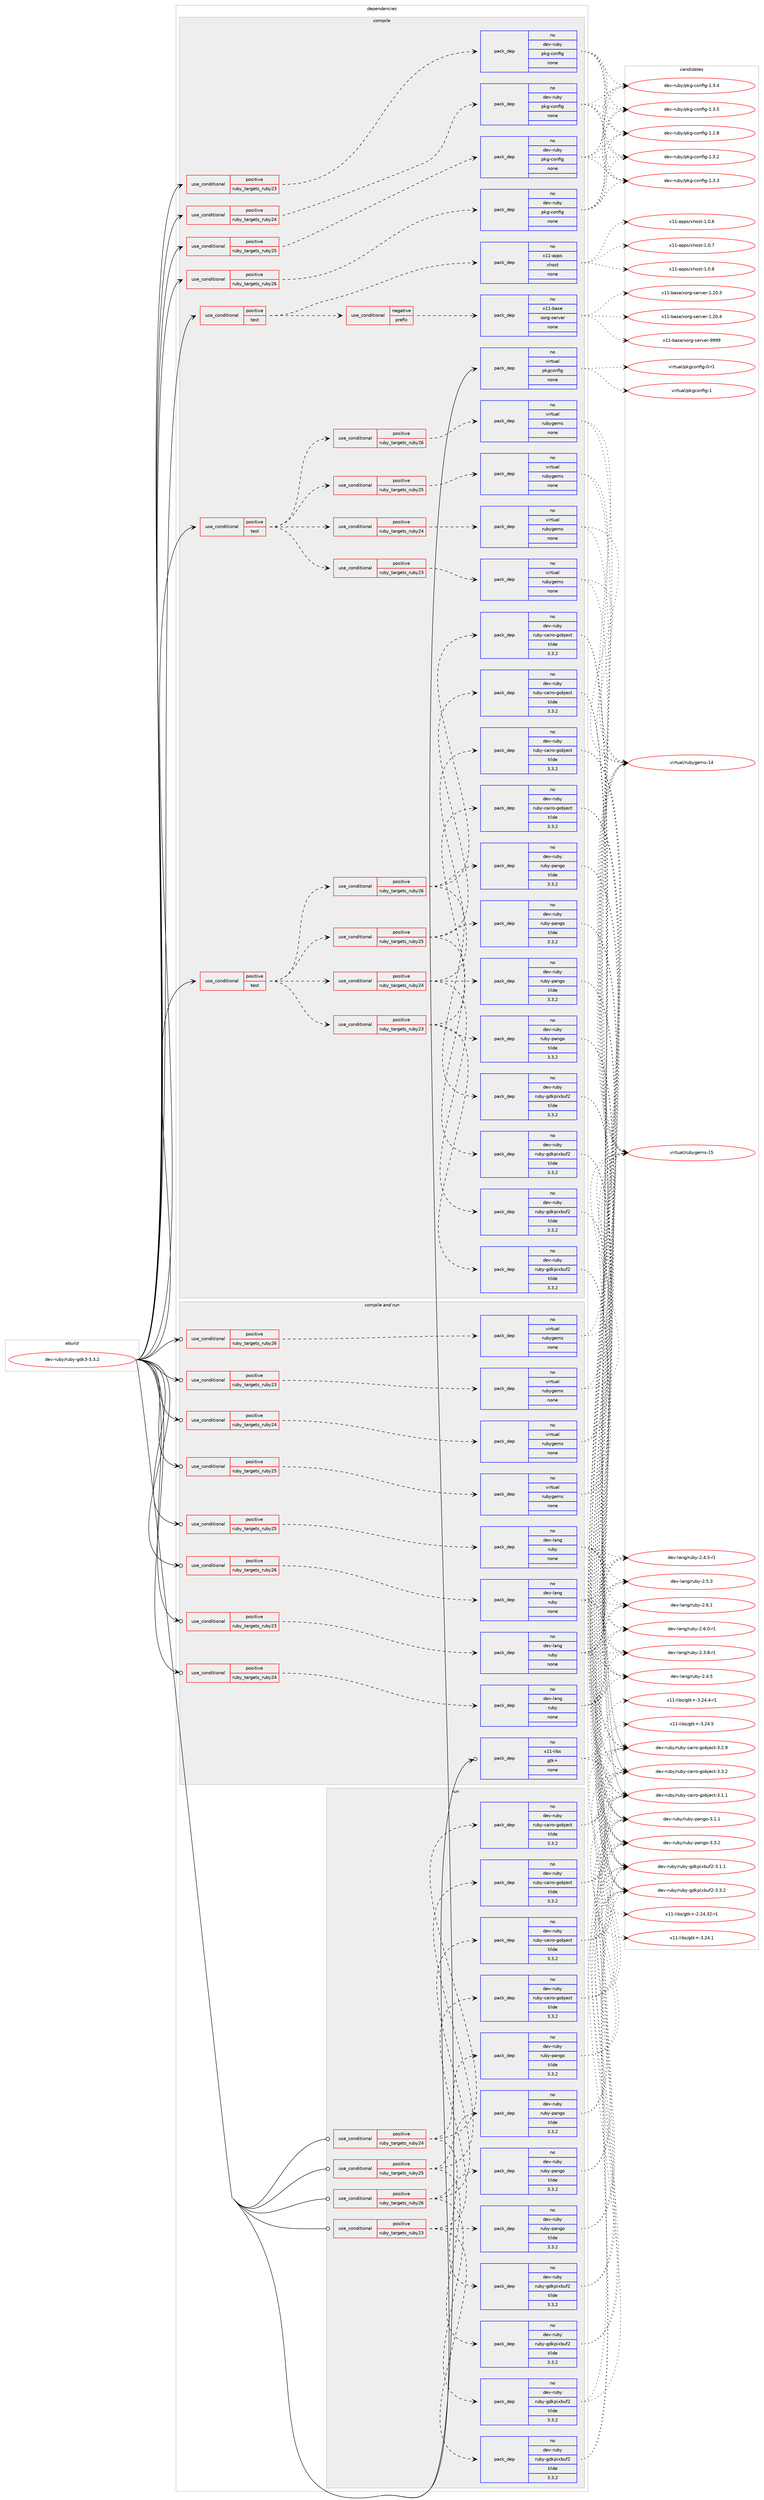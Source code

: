 digraph prolog {

# *************
# Graph options
# *************

newrank=true;
concentrate=true;
compound=true;
graph [rankdir=LR,fontname=Helvetica,fontsize=10,ranksep=1.5];#, ranksep=2.5, nodesep=0.2];
edge  [arrowhead=vee];
node  [fontname=Helvetica,fontsize=10];

# **********
# The ebuild
# **********

subgraph cluster_leftcol {
color=gray;
rank=same;
label=<<i>ebuild</i>>;
id [label="dev-ruby/ruby-gdk3-3.3.2", color=red, width=4, href="../dev-ruby/ruby-gdk3-3.3.2.svg"];
}

# ****************
# The dependencies
# ****************

subgraph cluster_midcol {
color=gray;
label=<<i>dependencies</i>>;
subgraph cluster_compile {
fillcolor="#eeeeee";
style=filled;
label=<<i>compile</i>>;
subgraph cond415044 {
dependency1522791 [label=<<TABLE BORDER="0" CELLBORDER="1" CELLSPACING="0" CELLPADDING="4"><TR><TD ROWSPAN="3" CELLPADDING="10">use_conditional</TD></TR><TR><TD>positive</TD></TR><TR><TD>ruby_targets_ruby23</TD></TR></TABLE>>, shape=none, color=red];
subgraph pack1084241 {
dependency1522792 [label=<<TABLE BORDER="0" CELLBORDER="1" CELLSPACING="0" CELLPADDING="4" WIDTH="220"><TR><TD ROWSPAN="6" CELLPADDING="30">pack_dep</TD></TR><TR><TD WIDTH="110">no</TD></TR><TR><TD>dev-ruby</TD></TR><TR><TD>pkg-config</TD></TR><TR><TD>none</TD></TR><TR><TD></TD></TR></TABLE>>, shape=none, color=blue];
}
dependency1522791:e -> dependency1522792:w [weight=20,style="dashed",arrowhead="vee"];
}
id:e -> dependency1522791:w [weight=20,style="solid",arrowhead="vee"];
subgraph cond415045 {
dependency1522793 [label=<<TABLE BORDER="0" CELLBORDER="1" CELLSPACING="0" CELLPADDING="4"><TR><TD ROWSPAN="3" CELLPADDING="10">use_conditional</TD></TR><TR><TD>positive</TD></TR><TR><TD>ruby_targets_ruby24</TD></TR></TABLE>>, shape=none, color=red];
subgraph pack1084242 {
dependency1522794 [label=<<TABLE BORDER="0" CELLBORDER="1" CELLSPACING="0" CELLPADDING="4" WIDTH="220"><TR><TD ROWSPAN="6" CELLPADDING="30">pack_dep</TD></TR><TR><TD WIDTH="110">no</TD></TR><TR><TD>dev-ruby</TD></TR><TR><TD>pkg-config</TD></TR><TR><TD>none</TD></TR><TR><TD></TD></TR></TABLE>>, shape=none, color=blue];
}
dependency1522793:e -> dependency1522794:w [weight=20,style="dashed",arrowhead="vee"];
}
id:e -> dependency1522793:w [weight=20,style="solid",arrowhead="vee"];
subgraph cond415046 {
dependency1522795 [label=<<TABLE BORDER="0" CELLBORDER="1" CELLSPACING="0" CELLPADDING="4"><TR><TD ROWSPAN="3" CELLPADDING="10">use_conditional</TD></TR><TR><TD>positive</TD></TR><TR><TD>ruby_targets_ruby25</TD></TR></TABLE>>, shape=none, color=red];
subgraph pack1084243 {
dependency1522796 [label=<<TABLE BORDER="0" CELLBORDER="1" CELLSPACING="0" CELLPADDING="4" WIDTH="220"><TR><TD ROWSPAN="6" CELLPADDING="30">pack_dep</TD></TR><TR><TD WIDTH="110">no</TD></TR><TR><TD>dev-ruby</TD></TR><TR><TD>pkg-config</TD></TR><TR><TD>none</TD></TR><TR><TD></TD></TR></TABLE>>, shape=none, color=blue];
}
dependency1522795:e -> dependency1522796:w [weight=20,style="dashed",arrowhead="vee"];
}
id:e -> dependency1522795:w [weight=20,style="solid",arrowhead="vee"];
subgraph cond415047 {
dependency1522797 [label=<<TABLE BORDER="0" CELLBORDER="1" CELLSPACING="0" CELLPADDING="4"><TR><TD ROWSPAN="3" CELLPADDING="10">use_conditional</TD></TR><TR><TD>positive</TD></TR><TR><TD>ruby_targets_ruby26</TD></TR></TABLE>>, shape=none, color=red];
subgraph pack1084244 {
dependency1522798 [label=<<TABLE BORDER="0" CELLBORDER="1" CELLSPACING="0" CELLPADDING="4" WIDTH="220"><TR><TD ROWSPAN="6" CELLPADDING="30">pack_dep</TD></TR><TR><TD WIDTH="110">no</TD></TR><TR><TD>dev-ruby</TD></TR><TR><TD>pkg-config</TD></TR><TR><TD>none</TD></TR><TR><TD></TD></TR></TABLE>>, shape=none, color=blue];
}
dependency1522797:e -> dependency1522798:w [weight=20,style="dashed",arrowhead="vee"];
}
id:e -> dependency1522797:w [weight=20,style="solid",arrowhead="vee"];
subgraph cond415048 {
dependency1522799 [label=<<TABLE BORDER="0" CELLBORDER="1" CELLSPACING="0" CELLPADDING="4"><TR><TD ROWSPAN="3" CELLPADDING="10">use_conditional</TD></TR><TR><TD>positive</TD></TR><TR><TD>test</TD></TR></TABLE>>, shape=none, color=red];
subgraph cond415049 {
dependency1522800 [label=<<TABLE BORDER="0" CELLBORDER="1" CELLSPACING="0" CELLPADDING="4"><TR><TD ROWSPAN="3" CELLPADDING="10">use_conditional</TD></TR><TR><TD>negative</TD></TR><TR><TD>prefix</TD></TR></TABLE>>, shape=none, color=red];
subgraph pack1084245 {
dependency1522801 [label=<<TABLE BORDER="0" CELLBORDER="1" CELLSPACING="0" CELLPADDING="4" WIDTH="220"><TR><TD ROWSPAN="6" CELLPADDING="30">pack_dep</TD></TR><TR><TD WIDTH="110">no</TD></TR><TR><TD>x11-base</TD></TR><TR><TD>xorg-server</TD></TR><TR><TD>none</TD></TR><TR><TD></TD></TR></TABLE>>, shape=none, color=blue];
}
dependency1522800:e -> dependency1522801:w [weight=20,style="dashed",arrowhead="vee"];
}
dependency1522799:e -> dependency1522800:w [weight=20,style="dashed",arrowhead="vee"];
subgraph pack1084246 {
dependency1522802 [label=<<TABLE BORDER="0" CELLBORDER="1" CELLSPACING="0" CELLPADDING="4" WIDTH="220"><TR><TD ROWSPAN="6" CELLPADDING="30">pack_dep</TD></TR><TR><TD WIDTH="110">no</TD></TR><TR><TD>x11-apps</TD></TR><TR><TD>xhost</TD></TR><TR><TD>none</TD></TR><TR><TD></TD></TR></TABLE>>, shape=none, color=blue];
}
dependency1522799:e -> dependency1522802:w [weight=20,style="dashed",arrowhead="vee"];
}
id:e -> dependency1522799:w [weight=20,style="solid",arrowhead="vee"];
subgraph cond415050 {
dependency1522803 [label=<<TABLE BORDER="0" CELLBORDER="1" CELLSPACING="0" CELLPADDING="4"><TR><TD ROWSPAN="3" CELLPADDING="10">use_conditional</TD></TR><TR><TD>positive</TD></TR><TR><TD>test</TD></TR></TABLE>>, shape=none, color=red];
subgraph cond415051 {
dependency1522804 [label=<<TABLE BORDER="0" CELLBORDER="1" CELLSPACING="0" CELLPADDING="4"><TR><TD ROWSPAN="3" CELLPADDING="10">use_conditional</TD></TR><TR><TD>positive</TD></TR><TR><TD>ruby_targets_ruby23</TD></TR></TABLE>>, shape=none, color=red];
subgraph pack1084247 {
dependency1522805 [label=<<TABLE BORDER="0" CELLBORDER="1" CELLSPACING="0" CELLPADDING="4" WIDTH="220"><TR><TD ROWSPAN="6" CELLPADDING="30">pack_dep</TD></TR><TR><TD WIDTH="110">no</TD></TR><TR><TD>dev-ruby</TD></TR><TR><TD>ruby-gdkpixbuf2</TD></TR><TR><TD>tilde</TD></TR><TR><TD>3.3.2</TD></TR></TABLE>>, shape=none, color=blue];
}
dependency1522804:e -> dependency1522805:w [weight=20,style="dashed",arrowhead="vee"];
subgraph pack1084248 {
dependency1522806 [label=<<TABLE BORDER="0" CELLBORDER="1" CELLSPACING="0" CELLPADDING="4" WIDTH="220"><TR><TD ROWSPAN="6" CELLPADDING="30">pack_dep</TD></TR><TR><TD WIDTH="110">no</TD></TR><TR><TD>dev-ruby</TD></TR><TR><TD>ruby-cairo-gobject</TD></TR><TR><TD>tilde</TD></TR><TR><TD>3.3.2</TD></TR></TABLE>>, shape=none, color=blue];
}
dependency1522804:e -> dependency1522806:w [weight=20,style="dashed",arrowhead="vee"];
subgraph pack1084249 {
dependency1522807 [label=<<TABLE BORDER="0" CELLBORDER="1" CELLSPACING="0" CELLPADDING="4" WIDTH="220"><TR><TD ROWSPAN="6" CELLPADDING="30">pack_dep</TD></TR><TR><TD WIDTH="110">no</TD></TR><TR><TD>dev-ruby</TD></TR><TR><TD>ruby-pango</TD></TR><TR><TD>tilde</TD></TR><TR><TD>3.3.2</TD></TR></TABLE>>, shape=none, color=blue];
}
dependency1522804:e -> dependency1522807:w [weight=20,style="dashed",arrowhead="vee"];
}
dependency1522803:e -> dependency1522804:w [weight=20,style="dashed",arrowhead="vee"];
subgraph cond415052 {
dependency1522808 [label=<<TABLE BORDER="0" CELLBORDER="1" CELLSPACING="0" CELLPADDING="4"><TR><TD ROWSPAN="3" CELLPADDING="10">use_conditional</TD></TR><TR><TD>positive</TD></TR><TR><TD>ruby_targets_ruby24</TD></TR></TABLE>>, shape=none, color=red];
subgraph pack1084250 {
dependency1522809 [label=<<TABLE BORDER="0" CELLBORDER="1" CELLSPACING="0" CELLPADDING="4" WIDTH="220"><TR><TD ROWSPAN="6" CELLPADDING="30">pack_dep</TD></TR><TR><TD WIDTH="110">no</TD></TR><TR><TD>dev-ruby</TD></TR><TR><TD>ruby-gdkpixbuf2</TD></TR><TR><TD>tilde</TD></TR><TR><TD>3.3.2</TD></TR></TABLE>>, shape=none, color=blue];
}
dependency1522808:e -> dependency1522809:w [weight=20,style="dashed",arrowhead="vee"];
subgraph pack1084251 {
dependency1522810 [label=<<TABLE BORDER="0" CELLBORDER="1" CELLSPACING="0" CELLPADDING="4" WIDTH="220"><TR><TD ROWSPAN="6" CELLPADDING="30">pack_dep</TD></TR><TR><TD WIDTH="110">no</TD></TR><TR><TD>dev-ruby</TD></TR><TR><TD>ruby-cairo-gobject</TD></TR><TR><TD>tilde</TD></TR><TR><TD>3.3.2</TD></TR></TABLE>>, shape=none, color=blue];
}
dependency1522808:e -> dependency1522810:w [weight=20,style="dashed",arrowhead="vee"];
subgraph pack1084252 {
dependency1522811 [label=<<TABLE BORDER="0" CELLBORDER="1" CELLSPACING="0" CELLPADDING="4" WIDTH="220"><TR><TD ROWSPAN="6" CELLPADDING="30">pack_dep</TD></TR><TR><TD WIDTH="110">no</TD></TR><TR><TD>dev-ruby</TD></TR><TR><TD>ruby-pango</TD></TR><TR><TD>tilde</TD></TR><TR><TD>3.3.2</TD></TR></TABLE>>, shape=none, color=blue];
}
dependency1522808:e -> dependency1522811:w [weight=20,style="dashed",arrowhead="vee"];
}
dependency1522803:e -> dependency1522808:w [weight=20,style="dashed",arrowhead="vee"];
subgraph cond415053 {
dependency1522812 [label=<<TABLE BORDER="0" CELLBORDER="1" CELLSPACING="0" CELLPADDING="4"><TR><TD ROWSPAN="3" CELLPADDING="10">use_conditional</TD></TR><TR><TD>positive</TD></TR><TR><TD>ruby_targets_ruby25</TD></TR></TABLE>>, shape=none, color=red];
subgraph pack1084253 {
dependency1522813 [label=<<TABLE BORDER="0" CELLBORDER="1" CELLSPACING="0" CELLPADDING="4" WIDTH="220"><TR><TD ROWSPAN="6" CELLPADDING="30">pack_dep</TD></TR><TR><TD WIDTH="110">no</TD></TR><TR><TD>dev-ruby</TD></TR><TR><TD>ruby-gdkpixbuf2</TD></TR><TR><TD>tilde</TD></TR><TR><TD>3.3.2</TD></TR></TABLE>>, shape=none, color=blue];
}
dependency1522812:e -> dependency1522813:w [weight=20,style="dashed",arrowhead="vee"];
subgraph pack1084254 {
dependency1522814 [label=<<TABLE BORDER="0" CELLBORDER="1" CELLSPACING="0" CELLPADDING="4" WIDTH="220"><TR><TD ROWSPAN="6" CELLPADDING="30">pack_dep</TD></TR><TR><TD WIDTH="110">no</TD></TR><TR><TD>dev-ruby</TD></TR><TR><TD>ruby-cairo-gobject</TD></TR><TR><TD>tilde</TD></TR><TR><TD>3.3.2</TD></TR></TABLE>>, shape=none, color=blue];
}
dependency1522812:e -> dependency1522814:w [weight=20,style="dashed",arrowhead="vee"];
subgraph pack1084255 {
dependency1522815 [label=<<TABLE BORDER="0" CELLBORDER="1" CELLSPACING="0" CELLPADDING="4" WIDTH="220"><TR><TD ROWSPAN="6" CELLPADDING="30">pack_dep</TD></TR><TR><TD WIDTH="110">no</TD></TR><TR><TD>dev-ruby</TD></TR><TR><TD>ruby-pango</TD></TR><TR><TD>tilde</TD></TR><TR><TD>3.3.2</TD></TR></TABLE>>, shape=none, color=blue];
}
dependency1522812:e -> dependency1522815:w [weight=20,style="dashed",arrowhead="vee"];
}
dependency1522803:e -> dependency1522812:w [weight=20,style="dashed",arrowhead="vee"];
subgraph cond415054 {
dependency1522816 [label=<<TABLE BORDER="0" CELLBORDER="1" CELLSPACING="0" CELLPADDING="4"><TR><TD ROWSPAN="3" CELLPADDING="10">use_conditional</TD></TR><TR><TD>positive</TD></TR><TR><TD>ruby_targets_ruby26</TD></TR></TABLE>>, shape=none, color=red];
subgraph pack1084256 {
dependency1522817 [label=<<TABLE BORDER="0" CELLBORDER="1" CELLSPACING="0" CELLPADDING="4" WIDTH="220"><TR><TD ROWSPAN="6" CELLPADDING="30">pack_dep</TD></TR><TR><TD WIDTH="110">no</TD></TR><TR><TD>dev-ruby</TD></TR><TR><TD>ruby-gdkpixbuf2</TD></TR><TR><TD>tilde</TD></TR><TR><TD>3.3.2</TD></TR></TABLE>>, shape=none, color=blue];
}
dependency1522816:e -> dependency1522817:w [weight=20,style="dashed",arrowhead="vee"];
subgraph pack1084257 {
dependency1522818 [label=<<TABLE BORDER="0" CELLBORDER="1" CELLSPACING="0" CELLPADDING="4" WIDTH="220"><TR><TD ROWSPAN="6" CELLPADDING="30">pack_dep</TD></TR><TR><TD WIDTH="110">no</TD></TR><TR><TD>dev-ruby</TD></TR><TR><TD>ruby-cairo-gobject</TD></TR><TR><TD>tilde</TD></TR><TR><TD>3.3.2</TD></TR></TABLE>>, shape=none, color=blue];
}
dependency1522816:e -> dependency1522818:w [weight=20,style="dashed",arrowhead="vee"];
subgraph pack1084258 {
dependency1522819 [label=<<TABLE BORDER="0" CELLBORDER="1" CELLSPACING="0" CELLPADDING="4" WIDTH="220"><TR><TD ROWSPAN="6" CELLPADDING="30">pack_dep</TD></TR><TR><TD WIDTH="110">no</TD></TR><TR><TD>dev-ruby</TD></TR><TR><TD>ruby-pango</TD></TR><TR><TD>tilde</TD></TR><TR><TD>3.3.2</TD></TR></TABLE>>, shape=none, color=blue];
}
dependency1522816:e -> dependency1522819:w [weight=20,style="dashed",arrowhead="vee"];
}
dependency1522803:e -> dependency1522816:w [weight=20,style="dashed",arrowhead="vee"];
}
id:e -> dependency1522803:w [weight=20,style="solid",arrowhead="vee"];
subgraph cond415055 {
dependency1522820 [label=<<TABLE BORDER="0" CELLBORDER="1" CELLSPACING="0" CELLPADDING="4"><TR><TD ROWSPAN="3" CELLPADDING="10">use_conditional</TD></TR><TR><TD>positive</TD></TR><TR><TD>test</TD></TR></TABLE>>, shape=none, color=red];
subgraph cond415056 {
dependency1522821 [label=<<TABLE BORDER="0" CELLBORDER="1" CELLSPACING="0" CELLPADDING="4"><TR><TD ROWSPAN="3" CELLPADDING="10">use_conditional</TD></TR><TR><TD>positive</TD></TR><TR><TD>ruby_targets_ruby23</TD></TR></TABLE>>, shape=none, color=red];
subgraph pack1084259 {
dependency1522822 [label=<<TABLE BORDER="0" CELLBORDER="1" CELLSPACING="0" CELLPADDING="4" WIDTH="220"><TR><TD ROWSPAN="6" CELLPADDING="30">pack_dep</TD></TR><TR><TD WIDTH="110">no</TD></TR><TR><TD>virtual</TD></TR><TR><TD>rubygems</TD></TR><TR><TD>none</TD></TR><TR><TD></TD></TR></TABLE>>, shape=none, color=blue];
}
dependency1522821:e -> dependency1522822:w [weight=20,style="dashed",arrowhead="vee"];
}
dependency1522820:e -> dependency1522821:w [weight=20,style="dashed",arrowhead="vee"];
subgraph cond415057 {
dependency1522823 [label=<<TABLE BORDER="0" CELLBORDER="1" CELLSPACING="0" CELLPADDING="4"><TR><TD ROWSPAN="3" CELLPADDING="10">use_conditional</TD></TR><TR><TD>positive</TD></TR><TR><TD>ruby_targets_ruby24</TD></TR></TABLE>>, shape=none, color=red];
subgraph pack1084260 {
dependency1522824 [label=<<TABLE BORDER="0" CELLBORDER="1" CELLSPACING="0" CELLPADDING="4" WIDTH="220"><TR><TD ROWSPAN="6" CELLPADDING="30">pack_dep</TD></TR><TR><TD WIDTH="110">no</TD></TR><TR><TD>virtual</TD></TR><TR><TD>rubygems</TD></TR><TR><TD>none</TD></TR><TR><TD></TD></TR></TABLE>>, shape=none, color=blue];
}
dependency1522823:e -> dependency1522824:w [weight=20,style="dashed",arrowhead="vee"];
}
dependency1522820:e -> dependency1522823:w [weight=20,style="dashed",arrowhead="vee"];
subgraph cond415058 {
dependency1522825 [label=<<TABLE BORDER="0" CELLBORDER="1" CELLSPACING="0" CELLPADDING="4"><TR><TD ROWSPAN="3" CELLPADDING="10">use_conditional</TD></TR><TR><TD>positive</TD></TR><TR><TD>ruby_targets_ruby25</TD></TR></TABLE>>, shape=none, color=red];
subgraph pack1084261 {
dependency1522826 [label=<<TABLE BORDER="0" CELLBORDER="1" CELLSPACING="0" CELLPADDING="4" WIDTH="220"><TR><TD ROWSPAN="6" CELLPADDING="30">pack_dep</TD></TR><TR><TD WIDTH="110">no</TD></TR><TR><TD>virtual</TD></TR><TR><TD>rubygems</TD></TR><TR><TD>none</TD></TR><TR><TD></TD></TR></TABLE>>, shape=none, color=blue];
}
dependency1522825:e -> dependency1522826:w [weight=20,style="dashed",arrowhead="vee"];
}
dependency1522820:e -> dependency1522825:w [weight=20,style="dashed",arrowhead="vee"];
subgraph cond415059 {
dependency1522827 [label=<<TABLE BORDER="0" CELLBORDER="1" CELLSPACING="0" CELLPADDING="4"><TR><TD ROWSPAN="3" CELLPADDING="10">use_conditional</TD></TR><TR><TD>positive</TD></TR><TR><TD>ruby_targets_ruby26</TD></TR></TABLE>>, shape=none, color=red];
subgraph pack1084262 {
dependency1522828 [label=<<TABLE BORDER="0" CELLBORDER="1" CELLSPACING="0" CELLPADDING="4" WIDTH="220"><TR><TD ROWSPAN="6" CELLPADDING="30">pack_dep</TD></TR><TR><TD WIDTH="110">no</TD></TR><TR><TD>virtual</TD></TR><TR><TD>rubygems</TD></TR><TR><TD>none</TD></TR><TR><TD></TD></TR></TABLE>>, shape=none, color=blue];
}
dependency1522827:e -> dependency1522828:w [weight=20,style="dashed",arrowhead="vee"];
}
dependency1522820:e -> dependency1522827:w [weight=20,style="dashed",arrowhead="vee"];
}
id:e -> dependency1522820:w [weight=20,style="solid",arrowhead="vee"];
subgraph pack1084263 {
dependency1522829 [label=<<TABLE BORDER="0" CELLBORDER="1" CELLSPACING="0" CELLPADDING="4" WIDTH="220"><TR><TD ROWSPAN="6" CELLPADDING="30">pack_dep</TD></TR><TR><TD WIDTH="110">no</TD></TR><TR><TD>virtual</TD></TR><TR><TD>pkgconfig</TD></TR><TR><TD>none</TD></TR><TR><TD></TD></TR></TABLE>>, shape=none, color=blue];
}
id:e -> dependency1522829:w [weight=20,style="solid",arrowhead="vee"];
}
subgraph cluster_compileandrun {
fillcolor="#eeeeee";
style=filled;
label=<<i>compile and run</i>>;
subgraph cond415060 {
dependency1522830 [label=<<TABLE BORDER="0" CELLBORDER="1" CELLSPACING="0" CELLPADDING="4"><TR><TD ROWSPAN="3" CELLPADDING="10">use_conditional</TD></TR><TR><TD>positive</TD></TR><TR><TD>ruby_targets_ruby23</TD></TR></TABLE>>, shape=none, color=red];
subgraph pack1084264 {
dependency1522831 [label=<<TABLE BORDER="0" CELLBORDER="1" CELLSPACING="0" CELLPADDING="4" WIDTH="220"><TR><TD ROWSPAN="6" CELLPADDING="30">pack_dep</TD></TR><TR><TD WIDTH="110">no</TD></TR><TR><TD>dev-lang</TD></TR><TR><TD>ruby</TD></TR><TR><TD>none</TD></TR><TR><TD></TD></TR></TABLE>>, shape=none, color=blue];
}
dependency1522830:e -> dependency1522831:w [weight=20,style="dashed",arrowhead="vee"];
}
id:e -> dependency1522830:w [weight=20,style="solid",arrowhead="odotvee"];
subgraph cond415061 {
dependency1522832 [label=<<TABLE BORDER="0" CELLBORDER="1" CELLSPACING="0" CELLPADDING="4"><TR><TD ROWSPAN="3" CELLPADDING="10">use_conditional</TD></TR><TR><TD>positive</TD></TR><TR><TD>ruby_targets_ruby23</TD></TR></TABLE>>, shape=none, color=red];
subgraph pack1084265 {
dependency1522833 [label=<<TABLE BORDER="0" CELLBORDER="1" CELLSPACING="0" CELLPADDING="4" WIDTH="220"><TR><TD ROWSPAN="6" CELLPADDING="30">pack_dep</TD></TR><TR><TD WIDTH="110">no</TD></TR><TR><TD>virtual</TD></TR><TR><TD>rubygems</TD></TR><TR><TD>none</TD></TR><TR><TD></TD></TR></TABLE>>, shape=none, color=blue];
}
dependency1522832:e -> dependency1522833:w [weight=20,style="dashed",arrowhead="vee"];
}
id:e -> dependency1522832:w [weight=20,style="solid",arrowhead="odotvee"];
subgraph cond415062 {
dependency1522834 [label=<<TABLE BORDER="0" CELLBORDER="1" CELLSPACING="0" CELLPADDING="4"><TR><TD ROWSPAN="3" CELLPADDING="10">use_conditional</TD></TR><TR><TD>positive</TD></TR><TR><TD>ruby_targets_ruby24</TD></TR></TABLE>>, shape=none, color=red];
subgraph pack1084266 {
dependency1522835 [label=<<TABLE BORDER="0" CELLBORDER="1" CELLSPACING="0" CELLPADDING="4" WIDTH="220"><TR><TD ROWSPAN="6" CELLPADDING="30">pack_dep</TD></TR><TR><TD WIDTH="110">no</TD></TR><TR><TD>dev-lang</TD></TR><TR><TD>ruby</TD></TR><TR><TD>none</TD></TR><TR><TD></TD></TR></TABLE>>, shape=none, color=blue];
}
dependency1522834:e -> dependency1522835:w [weight=20,style="dashed",arrowhead="vee"];
}
id:e -> dependency1522834:w [weight=20,style="solid",arrowhead="odotvee"];
subgraph cond415063 {
dependency1522836 [label=<<TABLE BORDER="0" CELLBORDER="1" CELLSPACING="0" CELLPADDING="4"><TR><TD ROWSPAN="3" CELLPADDING="10">use_conditional</TD></TR><TR><TD>positive</TD></TR><TR><TD>ruby_targets_ruby24</TD></TR></TABLE>>, shape=none, color=red];
subgraph pack1084267 {
dependency1522837 [label=<<TABLE BORDER="0" CELLBORDER="1" CELLSPACING="0" CELLPADDING="4" WIDTH="220"><TR><TD ROWSPAN="6" CELLPADDING="30">pack_dep</TD></TR><TR><TD WIDTH="110">no</TD></TR><TR><TD>virtual</TD></TR><TR><TD>rubygems</TD></TR><TR><TD>none</TD></TR><TR><TD></TD></TR></TABLE>>, shape=none, color=blue];
}
dependency1522836:e -> dependency1522837:w [weight=20,style="dashed",arrowhead="vee"];
}
id:e -> dependency1522836:w [weight=20,style="solid",arrowhead="odotvee"];
subgraph cond415064 {
dependency1522838 [label=<<TABLE BORDER="0" CELLBORDER="1" CELLSPACING="0" CELLPADDING="4"><TR><TD ROWSPAN="3" CELLPADDING="10">use_conditional</TD></TR><TR><TD>positive</TD></TR><TR><TD>ruby_targets_ruby25</TD></TR></TABLE>>, shape=none, color=red];
subgraph pack1084268 {
dependency1522839 [label=<<TABLE BORDER="0" CELLBORDER="1" CELLSPACING="0" CELLPADDING="4" WIDTH="220"><TR><TD ROWSPAN="6" CELLPADDING="30">pack_dep</TD></TR><TR><TD WIDTH="110">no</TD></TR><TR><TD>dev-lang</TD></TR><TR><TD>ruby</TD></TR><TR><TD>none</TD></TR><TR><TD></TD></TR></TABLE>>, shape=none, color=blue];
}
dependency1522838:e -> dependency1522839:w [weight=20,style="dashed",arrowhead="vee"];
}
id:e -> dependency1522838:w [weight=20,style="solid",arrowhead="odotvee"];
subgraph cond415065 {
dependency1522840 [label=<<TABLE BORDER="0" CELLBORDER="1" CELLSPACING="0" CELLPADDING="4"><TR><TD ROWSPAN="3" CELLPADDING="10">use_conditional</TD></TR><TR><TD>positive</TD></TR><TR><TD>ruby_targets_ruby25</TD></TR></TABLE>>, shape=none, color=red];
subgraph pack1084269 {
dependency1522841 [label=<<TABLE BORDER="0" CELLBORDER="1" CELLSPACING="0" CELLPADDING="4" WIDTH="220"><TR><TD ROWSPAN="6" CELLPADDING="30">pack_dep</TD></TR><TR><TD WIDTH="110">no</TD></TR><TR><TD>virtual</TD></TR><TR><TD>rubygems</TD></TR><TR><TD>none</TD></TR><TR><TD></TD></TR></TABLE>>, shape=none, color=blue];
}
dependency1522840:e -> dependency1522841:w [weight=20,style="dashed",arrowhead="vee"];
}
id:e -> dependency1522840:w [weight=20,style="solid",arrowhead="odotvee"];
subgraph cond415066 {
dependency1522842 [label=<<TABLE BORDER="0" CELLBORDER="1" CELLSPACING="0" CELLPADDING="4"><TR><TD ROWSPAN="3" CELLPADDING="10">use_conditional</TD></TR><TR><TD>positive</TD></TR><TR><TD>ruby_targets_ruby26</TD></TR></TABLE>>, shape=none, color=red];
subgraph pack1084270 {
dependency1522843 [label=<<TABLE BORDER="0" CELLBORDER="1" CELLSPACING="0" CELLPADDING="4" WIDTH="220"><TR><TD ROWSPAN="6" CELLPADDING="30">pack_dep</TD></TR><TR><TD WIDTH="110">no</TD></TR><TR><TD>dev-lang</TD></TR><TR><TD>ruby</TD></TR><TR><TD>none</TD></TR><TR><TD></TD></TR></TABLE>>, shape=none, color=blue];
}
dependency1522842:e -> dependency1522843:w [weight=20,style="dashed",arrowhead="vee"];
}
id:e -> dependency1522842:w [weight=20,style="solid",arrowhead="odotvee"];
subgraph cond415067 {
dependency1522844 [label=<<TABLE BORDER="0" CELLBORDER="1" CELLSPACING="0" CELLPADDING="4"><TR><TD ROWSPAN="3" CELLPADDING="10">use_conditional</TD></TR><TR><TD>positive</TD></TR><TR><TD>ruby_targets_ruby26</TD></TR></TABLE>>, shape=none, color=red];
subgraph pack1084271 {
dependency1522845 [label=<<TABLE BORDER="0" CELLBORDER="1" CELLSPACING="0" CELLPADDING="4" WIDTH="220"><TR><TD ROWSPAN="6" CELLPADDING="30">pack_dep</TD></TR><TR><TD WIDTH="110">no</TD></TR><TR><TD>virtual</TD></TR><TR><TD>rubygems</TD></TR><TR><TD>none</TD></TR><TR><TD></TD></TR></TABLE>>, shape=none, color=blue];
}
dependency1522844:e -> dependency1522845:w [weight=20,style="dashed",arrowhead="vee"];
}
id:e -> dependency1522844:w [weight=20,style="solid",arrowhead="odotvee"];
subgraph pack1084272 {
dependency1522846 [label=<<TABLE BORDER="0" CELLBORDER="1" CELLSPACING="0" CELLPADDING="4" WIDTH="220"><TR><TD ROWSPAN="6" CELLPADDING="30">pack_dep</TD></TR><TR><TD WIDTH="110">no</TD></TR><TR><TD>x11-libs</TD></TR><TR><TD>gtk+</TD></TR><TR><TD>none</TD></TR><TR><TD></TD></TR></TABLE>>, shape=none, color=blue];
}
id:e -> dependency1522846:w [weight=20,style="solid",arrowhead="odotvee"];
}
subgraph cluster_run {
fillcolor="#eeeeee";
style=filled;
label=<<i>run</i>>;
subgraph cond415068 {
dependency1522847 [label=<<TABLE BORDER="0" CELLBORDER="1" CELLSPACING="0" CELLPADDING="4"><TR><TD ROWSPAN="3" CELLPADDING="10">use_conditional</TD></TR><TR><TD>positive</TD></TR><TR><TD>ruby_targets_ruby23</TD></TR></TABLE>>, shape=none, color=red];
subgraph pack1084273 {
dependency1522848 [label=<<TABLE BORDER="0" CELLBORDER="1" CELLSPACING="0" CELLPADDING="4" WIDTH="220"><TR><TD ROWSPAN="6" CELLPADDING="30">pack_dep</TD></TR><TR><TD WIDTH="110">no</TD></TR><TR><TD>dev-ruby</TD></TR><TR><TD>ruby-gdkpixbuf2</TD></TR><TR><TD>tilde</TD></TR><TR><TD>3.3.2</TD></TR></TABLE>>, shape=none, color=blue];
}
dependency1522847:e -> dependency1522848:w [weight=20,style="dashed",arrowhead="vee"];
subgraph pack1084274 {
dependency1522849 [label=<<TABLE BORDER="0" CELLBORDER="1" CELLSPACING="0" CELLPADDING="4" WIDTH="220"><TR><TD ROWSPAN="6" CELLPADDING="30">pack_dep</TD></TR><TR><TD WIDTH="110">no</TD></TR><TR><TD>dev-ruby</TD></TR><TR><TD>ruby-cairo-gobject</TD></TR><TR><TD>tilde</TD></TR><TR><TD>3.3.2</TD></TR></TABLE>>, shape=none, color=blue];
}
dependency1522847:e -> dependency1522849:w [weight=20,style="dashed",arrowhead="vee"];
subgraph pack1084275 {
dependency1522850 [label=<<TABLE BORDER="0" CELLBORDER="1" CELLSPACING="0" CELLPADDING="4" WIDTH="220"><TR><TD ROWSPAN="6" CELLPADDING="30">pack_dep</TD></TR><TR><TD WIDTH="110">no</TD></TR><TR><TD>dev-ruby</TD></TR><TR><TD>ruby-pango</TD></TR><TR><TD>tilde</TD></TR><TR><TD>3.3.2</TD></TR></TABLE>>, shape=none, color=blue];
}
dependency1522847:e -> dependency1522850:w [weight=20,style="dashed",arrowhead="vee"];
}
id:e -> dependency1522847:w [weight=20,style="solid",arrowhead="odot"];
subgraph cond415069 {
dependency1522851 [label=<<TABLE BORDER="0" CELLBORDER="1" CELLSPACING="0" CELLPADDING="4"><TR><TD ROWSPAN="3" CELLPADDING="10">use_conditional</TD></TR><TR><TD>positive</TD></TR><TR><TD>ruby_targets_ruby24</TD></TR></TABLE>>, shape=none, color=red];
subgraph pack1084276 {
dependency1522852 [label=<<TABLE BORDER="0" CELLBORDER="1" CELLSPACING="0" CELLPADDING="4" WIDTH="220"><TR><TD ROWSPAN="6" CELLPADDING="30">pack_dep</TD></TR><TR><TD WIDTH="110">no</TD></TR><TR><TD>dev-ruby</TD></TR><TR><TD>ruby-gdkpixbuf2</TD></TR><TR><TD>tilde</TD></TR><TR><TD>3.3.2</TD></TR></TABLE>>, shape=none, color=blue];
}
dependency1522851:e -> dependency1522852:w [weight=20,style="dashed",arrowhead="vee"];
subgraph pack1084277 {
dependency1522853 [label=<<TABLE BORDER="0" CELLBORDER="1" CELLSPACING="0" CELLPADDING="4" WIDTH="220"><TR><TD ROWSPAN="6" CELLPADDING="30">pack_dep</TD></TR><TR><TD WIDTH="110">no</TD></TR><TR><TD>dev-ruby</TD></TR><TR><TD>ruby-cairo-gobject</TD></TR><TR><TD>tilde</TD></TR><TR><TD>3.3.2</TD></TR></TABLE>>, shape=none, color=blue];
}
dependency1522851:e -> dependency1522853:w [weight=20,style="dashed",arrowhead="vee"];
subgraph pack1084278 {
dependency1522854 [label=<<TABLE BORDER="0" CELLBORDER="1" CELLSPACING="0" CELLPADDING="4" WIDTH="220"><TR><TD ROWSPAN="6" CELLPADDING="30">pack_dep</TD></TR><TR><TD WIDTH="110">no</TD></TR><TR><TD>dev-ruby</TD></TR><TR><TD>ruby-pango</TD></TR><TR><TD>tilde</TD></TR><TR><TD>3.3.2</TD></TR></TABLE>>, shape=none, color=blue];
}
dependency1522851:e -> dependency1522854:w [weight=20,style="dashed",arrowhead="vee"];
}
id:e -> dependency1522851:w [weight=20,style="solid",arrowhead="odot"];
subgraph cond415070 {
dependency1522855 [label=<<TABLE BORDER="0" CELLBORDER="1" CELLSPACING="0" CELLPADDING="4"><TR><TD ROWSPAN="3" CELLPADDING="10">use_conditional</TD></TR><TR><TD>positive</TD></TR><TR><TD>ruby_targets_ruby25</TD></TR></TABLE>>, shape=none, color=red];
subgraph pack1084279 {
dependency1522856 [label=<<TABLE BORDER="0" CELLBORDER="1" CELLSPACING="0" CELLPADDING="4" WIDTH="220"><TR><TD ROWSPAN="6" CELLPADDING="30">pack_dep</TD></TR><TR><TD WIDTH="110">no</TD></TR><TR><TD>dev-ruby</TD></TR><TR><TD>ruby-gdkpixbuf2</TD></TR><TR><TD>tilde</TD></TR><TR><TD>3.3.2</TD></TR></TABLE>>, shape=none, color=blue];
}
dependency1522855:e -> dependency1522856:w [weight=20,style="dashed",arrowhead="vee"];
subgraph pack1084280 {
dependency1522857 [label=<<TABLE BORDER="0" CELLBORDER="1" CELLSPACING="0" CELLPADDING="4" WIDTH="220"><TR><TD ROWSPAN="6" CELLPADDING="30">pack_dep</TD></TR><TR><TD WIDTH="110">no</TD></TR><TR><TD>dev-ruby</TD></TR><TR><TD>ruby-cairo-gobject</TD></TR><TR><TD>tilde</TD></TR><TR><TD>3.3.2</TD></TR></TABLE>>, shape=none, color=blue];
}
dependency1522855:e -> dependency1522857:w [weight=20,style="dashed",arrowhead="vee"];
subgraph pack1084281 {
dependency1522858 [label=<<TABLE BORDER="0" CELLBORDER="1" CELLSPACING="0" CELLPADDING="4" WIDTH="220"><TR><TD ROWSPAN="6" CELLPADDING="30">pack_dep</TD></TR><TR><TD WIDTH="110">no</TD></TR><TR><TD>dev-ruby</TD></TR><TR><TD>ruby-pango</TD></TR><TR><TD>tilde</TD></TR><TR><TD>3.3.2</TD></TR></TABLE>>, shape=none, color=blue];
}
dependency1522855:e -> dependency1522858:w [weight=20,style="dashed",arrowhead="vee"];
}
id:e -> dependency1522855:w [weight=20,style="solid",arrowhead="odot"];
subgraph cond415071 {
dependency1522859 [label=<<TABLE BORDER="0" CELLBORDER="1" CELLSPACING="0" CELLPADDING="4"><TR><TD ROWSPAN="3" CELLPADDING="10">use_conditional</TD></TR><TR><TD>positive</TD></TR><TR><TD>ruby_targets_ruby26</TD></TR></TABLE>>, shape=none, color=red];
subgraph pack1084282 {
dependency1522860 [label=<<TABLE BORDER="0" CELLBORDER="1" CELLSPACING="0" CELLPADDING="4" WIDTH="220"><TR><TD ROWSPAN="6" CELLPADDING="30">pack_dep</TD></TR><TR><TD WIDTH="110">no</TD></TR><TR><TD>dev-ruby</TD></TR><TR><TD>ruby-gdkpixbuf2</TD></TR><TR><TD>tilde</TD></TR><TR><TD>3.3.2</TD></TR></TABLE>>, shape=none, color=blue];
}
dependency1522859:e -> dependency1522860:w [weight=20,style="dashed",arrowhead="vee"];
subgraph pack1084283 {
dependency1522861 [label=<<TABLE BORDER="0" CELLBORDER="1" CELLSPACING="0" CELLPADDING="4" WIDTH="220"><TR><TD ROWSPAN="6" CELLPADDING="30">pack_dep</TD></TR><TR><TD WIDTH="110">no</TD></TR><TR><TD>dev-ruby</TD></TR><TR><TD>ruby-cairo-gobject</TD></TR><TR><TD>tilde</TD></TR><TR><TD>3.3.2</TD></TR></TABLE>>, shape=none, color=blue];
}
dependency1522859:e -> dependency1522861:w [weight=20,style="dashed",arrowhead="vee"];
subgraph pack1084284 {
dependency1522862 [label=<<TABLE BORDER="0" CELLBORDER="1" CELLSPACING="0" CELLPADDING="4" WIDTH="220"><TR><TD ROWSPAN="6" CELLPADDING="30">pack_dep</TD></TR><TR><TD WIDTH="110">no</TD></TR><TR><TD>dev-ruby</TD></TR><TR><TD>ruby-pango</TD></TR><TR><TD>tilde</TD></TR><TR><TD>3.3.2</TD></TR></TABLE>>, shape=none, color=blue];
}
dependency1522859:e -> dependency1522862:w [weight=20,style="dashed",arrowhead="vee"];
}
id:e -> dependency1522859:w [weight=20,style="solid",arrowhead="odot"];
}
}

# **************
# The candidates
# **************

subgraph cluster_choices {
rank=same;
color=gray;
label=<<i>candidates</i>>;

subgraph choice1084241 {
color=black;
nodesep=1;
choice1001011184511411798121471121071034599111110102105103454946504656 [label="dev-ruby/pkg-config-1.2.8", color=red, width=4,href="../dev-ruby/pkg-config-1.2.8.svg"];
choice1001011184511411798121471121071034599111110102105103454946514650 [label="dev-ruby/pkg-config-1.3.2", color=red, width=4,href="../dev-ruby/pkg-config-1.3.2.svg"];
choice1001011184511411798121471121071034599111110102105103454946514651 [label="dev-ruby/pkg-config-1.3.3", color=red, width=4,href="../dev-ruby/pkg-config-1.3.3.svg"];
choice1001011184511411798121471121071034599111110102105103454946514652 [label="dev-ruby/pkg-config-1.3.4", color=red, width=4,href="../dev-ruby/pkg-config-1.3.4.svg"];
choice1001011184511411798121471121071034599111110102105103454946514653 [label="dev-ruby/pkg-config-1.3.5", color=red, width=4,href="../dev-ruby/pkg-config-1.3.5.svg"];
dependency1522792:e -> choice1001011184511411798121471121071034599111110102105103454946504656:w [style=dotted,weight="100"];
dependency1522792:e -> choice1001011184511411798121471121071034599111110102105103454946514650:w [style=dotted,weight="100"];
dependency1522792:e -> choice1001011184511411798121471121071034599111110102105103454946514651:w [style=dotted,weight="100"];
dependency1522792:e -> choice1001011184511411798121471121071034599111110102105103454946514652:w [style=dotted,weight="100"];
dependency1522792:e -> choice1001011184511411798121471121071034599111110102105103454946514653:w [style=dotted,weight="100"];
}
subgraph choice1084242 {
color=black;
nodesep=1;
choice1001011184511411798121471121071034599111110102105103454946504656 [label="dev-ruby/pkg-config-1.2.8", color=red, width=4,href="../dev-ruby/pkg-config-1.2.8.svg"];
choice1001011184511411798121471121071034599111110102105103454946514650 [label="dev-ruby/pkg-config-1.3.2", color=red, width=4,href="../dev-ruby/pkg-config-1.3.2.svg"];
choice1001011184511411798121471121071034599111110102105103454946514651 [label="dev-ruby/pkg-config-1.3.3", color=red, width=4,href="../dev-ruby/pkg-config-1.3.3.svg"];
choice1001011184511411798121471121071034599111110102105103454946514652 [label="dev-ruby/pkg-config-1.3.4", color=red, width=4,href="../dev-ruby/pkg-config-1.3.4.svg"];
choice1001011184511411798121471121071034599111110102105103454946514653 [label="dev-ruby/pkg-config-1.3.5", color=red, width=4,href="../dev-ruby/pkg-config-1.3.5.svg"];
dependency1522794:e -> choice1001011184511411798121471121071034599111110102105103454946504656:w [style=dotted,weight="100"];
dependency1522794:e -> choice1001011184511411798121471121071034599111110102105103454946514650:w [style=dotted,weight="100"];
dependency1522794:e -> choice1001011184511411798121471121071034599111110102105103454946514651:w [style=dotted,weight="100"];
dependency1522794:e -> choice1001011184511411798121471121071034599111110102105103454946514652:w [style=dotted,weight="100"];
dependency1522794:e -> choice1001011184511411798121471121071034599111110102105103454946514653:w [style=dotted,weight="100"];
}
subgraph choice1084243 {
color=black;
nodesep=1;
choice1001011184511411798121471121071034599111110102105103454946504656 [label="dev-ruby/pkg-config-1.2.8", color=red, width=4,href="../dev-ruby/pkg-config-1.2.8.svg"];
choice1001011184511411798121471121071034599111110102105103454946514650 [label="dev-ruby/pkg-config-1.3.2", color=red, width=4,href="../dev-ruby/pkg-config-1.3.2.svg"];
choice1001011184511411798121471121071034599111110102105103454946514651 [label="dev-ruby/pkg-config-1.3.3", color=red, width=4,href="../dev-ruby/pkg-config-1.3.3.svg"];
choice1001011184511411798121471121071034599111110102105103454946514652 [label="dev-ruby/pkg-config-1.3.4", color=red, width=4,href="../dev-ruby/pkg-config-1.3.4.svg"];
choice1001011184511411798121471121071034599111110102105103454946514653 [label="dev-ruby/pkg-config-1.3.5", color=red, width=4,href="../dev-ruby/pkg-config-1.3.5.svg"];
dependency1522796:e -> choice1001011184511411798121471121071034599111110102105103454946504656:w [style=dotted,weight="100"];
dependency1522796:e -> choice1001011184511411798121471121071034599111110102105103454946514650:w [style=dotted,weight="100"];
dependency1522796:e -> choice1001011184511411798121471121071034599111110102105103454946514651:w [style=dotted,weight="100"];
dependency1522796:e -> choice1001011184511411798121471121071034599111110102105103454946514652:w [style=dotted,weight="100"];
dependency1522796:e -> choice1001011184511411798121471121071034599111110102105103454946514653:w [style=dotted,weight="100"];
}
subgraph choice1084244 {
color=black;
nodesep=1;
choice1001011184511411798121471121071034599111110102105103454946504656 [label="dev-ruby/pkg-config-1.2.8", color=red, width=4,href="../dev-ruby/pkg-config-1.2.8.svg"];
choice1001011184511411798121471121071034599111110102105103454946514650 [label="dev-ruby/pkg-config-1.3.2", color=red, width=4,href="../dev-ruby/pkg-config-1.3.2.svg"];
choice1001011184511411798121471121071034599111110102105103454946514651 [label="dev-ruby/pkg-config-1.3.3", color=red, width=4,href="../dev-ruby/pkg-config-1.3.3.svg"];
choice1001011184511411798121471121071034599111110102105103454946514652 [label="dev-ruby/pkg-config-1.3.4", color=red, width=4,href="../dev-ruby/pkg-config-1.3.4.svg"];
choice1001011184511411798121471121071034599111110102105103454946514653 [label="dev-ruby/pkg-config-1.3.5", color=red, width=4,href="../dev-ruby/pkg-config-1.3.5.svg"];
dependency1522798:e -> choice1001011184511411798121471121071034599111110102105103454946504656:w [style=dotted,weight="100"];
dependency1522798:e -> choice1001011184511411798121471121071034599111110102105103454946514650:w [style=dotted,weight="100"];
dependency1522798:e -> choice1001011184511411798121471121071034599111110102105103454946514651:w [style=dotted,weight="100"];
dependency1522798:e -> choice1001011184511411798121471121071034599111110102105103454946514652:w [style=dotted,weight="100"];
dependency1522798:e -> choice1001011184511411798121471121071034599111110102105103454946514653:w [style=dotted,weight="100"];
}
subgraph choice1084245 {
color=black;
nodesep=1;
choice1204949459897115101471201111141034511510111411810111445494650484651 [label="x11-base/xorg-server-1.20.3", color=red, width=4,href="../x11-base/xorg-server-1.20.3.svg"];
choice1204949459897115101471201111141034511510111411810111445494650484652 [label="x11-base/xorg-server-1.20.4", color=red, width=4,href="../x11-base/xorg-server-1.20.4.svg"];
choice120494945989711510147120111114103451151011141181011144557575757 [label="x11-base/xorg-server-9999", color=red, width=4,href="../x11-base/xorg-server-9999.svg"];
dependency1522801:e -> choice1204949459897115101471201111141034511510111411810111445494650484651:w [style=dotted,weight="100"];
dependency1522801:e -> choice1204949459897115101471201111141034511510111411810111445494650484652:w [style=dotted,weight="100"];
dependency1522801:e -> choice120494945989711510147120111114103451151011141181011144557575757:w [style=dotted,weight="100"];
}
subgraph choice1084246 {
color=black;
nodesep=1;
choice1204949459711211211547120104111115116454946484654 [label="x11-apps/xhost-1.0.6", color=red, width=4,href="../x11-apps/xhost-1.0.6.svg"];
choice1204949459711211211547120104111115116454946484655 [label="x11-apps/xhost-1.0.7", color=red, width=4,href="../x11-apps/xhost-1.0.7.svg"];
choice1204949459711211211547120104111115116454946484656 [label="x11-apps/xhost-1.0.8", color=red, width=4,href="../x11-apps/xhost-1.0.8.svg"];
dependency1522802:e -> choice1204949459711211211547120104111115116454946484654:w [style=dotted,weight="100"];
dependency1522802:e -> choice1204949459711211211547120104111115116454946484655:w [style=dotted,weight="100"];
dependency1522802:e -> choice1204949459711211211547120104111115116454946484656:w [style=dotted,weight="100"];
}
subgraph choice1084247 {
color=black;
nodesep=1;
choice10010111845114117981214711411798121451031001071121051209811710250455146494649 [label="dev-ruby/ruby-gdkpixbuf2-3.1.1", color=red, width=4,href="../dev-ruby/ruby-gdkpixbuf2-3.1.1.svg"];
choice10010111845114117981214711411798121451031001071121051209811710250455146514650 [label="dev-ruby/ruby-gdkpixbuf2-3.3.2", color=red, width=4,href="../dev-ruby/ruby-gdkpixbuf2-3.3.2.svg"];
dependency1522805:e -> choice10010111845114117981214711411798121451031001071121051209811710250455146494649:w [style=dotted,weight="100"];
dependency1522805:e -> choice10010111845114117981214711411798121451031001071121051209811710250455146514650:w [style=dotted,weight="100"];
}
subgraph choice1084248 {
color=black;
nodesep=1;
choice10010111845114117981214711411798121459997105114111451031119810610199116455146494649 [label="dev-ruby/ruby-cairo-gobject-3.1.1", color=red, width=4,href="../dev-ruby/ruby-cairo-gobject-3.1.1.svg"];
choice10010111845114117981214711411798121459997105114111451031119810610199116455146504657 [label="dev-ruby/ruby-cairo-gobject-3.2.9", color=red, width=4,href="../dev-ruby/ruby-cairo-gobject-3.2.9.svg"];
choice10010111845114117981214711411798121459997105114111451031119810610199116455146514650 [label="dev-ruby/ruby-cairo-gobject-3.3.2", color=red, width=4,href="../dev-ruby/ruby-cairo-gobject-3.3.2.svg"];
dependency1522806:e -> choice10010111845114117981214711411798121459997105114111451031119810610199116455146494649:w [style=dotted,weight="100"];
dependency1522806:e -> choice10010111845114117981214711411798121459997105114111451031119810610199116455146504657:w [style=dotted,weight="100"];
dependency1522806:e -> choice10010111845114117981214711411798121459997105114111451031119810610199116455146514650:w [style=dotted,weight="100"];
}
subgraph choice1084249 {
color=black;
nodesep=1;
choice100101118451141179812147114117981214511297110103111455146494649 [label="dev-ruby/ruby-pango-3.1.1", color=red, width=4,href="../dev-ruby/ruby-pango-3.1.1.svg"];
choice100101118451141179812147114117981214511297110103111455146514650 [label="dev-ruby/ruby-pango-3.3.2", color=red, width=4,href="../dev-ruby/ruby-pango-3.3.2.svg"];
dependency1522807:e -> choice100101118451141179812147114117981214511297110103111455146494649:w [style=dotted,weight="100"];
dependency1522807:e -> choice100101118451141179812147114117981214511297110103111455146514650:w [style=dotted,weight="100"];
}
subgraph choice1084250 {
color=black;
nodesep=1;
choice10010111845114117981214711411798121451031001071121051209811710250455146494649 [label="dev-ruby/ruby-gdkpixbuf2-3.1.1", color=red, width=4,href="../dev-ruby/ruby-gdkpixbuf2-3.1.1.svg"];
choice10010111845114117981214711411798121451031001071121051209811710250455146514650 [label="dev-ruby/ruby-gdkpixbuf2-3.3.2", color=red, width=4,href="../dev-ruby/ruby-gdkpixbuf2-3.3.2.svg"];
dependency1522809:e -> choice10010111845114117981214711411798121451031001071121051209811710250455146494649:w [style=dotted,weight="100"];
dependency1522809:e -> choice10010111845114117981214711411798121451031001071121051209811710250455146514650:w [style=dotted,weight="100"];
}
subgraph choice1084251 {
color=black;
nodesep=1;
choice10010111845114117981214711411798121459997105114111451031119810610199116455146494649 [label="dev-ruby/ruby-cairo-gobject-3.1.1", color=red, width=4,href="../dev-ruby/ruby-cairo-gobject-3.1.1.svg"];
choice10010111845114117981214711411798121459997105114111451031119810610199116455146504657 [label="dev-ruby/ruby-cairo-gobject-3.2.9", color=red, width=4,href="../dev-ruby/ruby-cairo-gobject-3.2.9.svg"];
choice10010111845114117981214711411798121459997105114111451031119810610199116455146514650 [label="dev-ruby/ruby-cairo-gobject-3.3.2", color=red, width=4,href="../dev-ruby/ruby-cairo-gobject-3.3.2.svg"];
dependency1522810:e -> choice10010111845114117981214711411798121459997105114111451031119810610199116455146494649:w [style=dotted,weight="100"];
dependency1522810:e -> choice10010111845114117981214711411798121459997105114111451031119810610199116455146504657:w [style=dotted,weight="100"];
dependency1522810:e -> choice10010111845114117981214711411798121459997105114111451031119810610199116455146514650:w [style=dotted,weight="100"];
}
subgraph choice1084252 {
color=black;
nodesep=1;
choice100101118451141179812147114117981214511297110103111455146494649 [label="dev-ruby/ruby-pango-3.1.1", color=red, width=4,href="../dev-ruby/ruby-pango-3.1.1.svg"];
choice100101118451141179812147114117981214511297110103111455146514650 [label="dev-ruby/ruby-pango-3.3.2", color=red, width=4,href="../dev-ruby/ruby-pango-3.3.2.svg"];
dependency1522811:e -> choice100101118451141179812147114117981214511297110103111455146494649:w [style=dotted,weight="100"];
dependency1522811:e -> choice100101118451141179812147114117981214511297110103111455146514650:w [style=dotted,weight="100"];
}
subgraph choice1084253 {
color=black;
nodesep=1;
choice10010111845114117981214711411798121451031001071121051209811710250455146494649 [label="dev-ruby/ruby-gdkpixbuf2-3.1.1", color=red, width=4,href="../dev-ruby/ruby-gdkpixbuf2-3.1.1.svg"];
choice10010111845114117981214711411798121451031001071121051209811710250455146514650 [label="dev-ruby/ruby-gdkpixbuf2-3.3.2", color=red, width=4,href="../dev-ruby/ruby-gdkpixbuf2-3.3.2.svg"];
dependency1522813:e -> choice10010111845114117981214711411798121451031001071121051209811710250455146494649:w [style=dotted,weight="100"];
dependency1522813:e -> choice10010111845114117981214711411798121451031001071121051209811710250455146514650:w [style=dotted,weight="100"];
}
subgraph choice1084254 {
color=black;
nodesep=1;
choice10010111845114117981214711411798121459997105114111451031119810610199116455146494649 [label="dev-ruby/ruby-cairo-gobject-3.1.1", color=red, width=4,href="../dev-ruby/ruby-cairo-gobject-3.1.1.svg"];
choice10010111845114117981214711411798121459997105114111451031119810610199116455146504657 [label="dev-ruby/ruby-cairo-gobject-3.2.9", color=red, width=4,href="../dev-ruby/ruby-cairo-gobject-3.2.9.svg"];
choice10010111845114117981214711411798121459997105114111451031119810610199116455146514650 [label="dev-ruby/ruby-cairo-gobject-3.3.2", color=red, width=4,href="../dev-ruby/ruby-cairo-gobject-3.3.2.svg"];
dependency1522814:e -> choice10010111845114117981214711411798121459997105114111451031119810610199116455146494649:w [style=dotted,weight="100"];
dependency1522814:e -> choice10010111845114117981214711411798121459997105114111451031119810610199116455146504657:w [style=dotted,weight="100"];
dependency1522814:e -> choice10010111845114117981214711411798121459997105114111451031119810610199116455146514650:w [style=dotted,weight="100"];
}
subgraph choice1084255 {
color=black;
nodesep=1;
choice100101118451141179812147114117981214511297110103111455146494649 [label="dev-ruby/ruby-pango-3.1.1", color=red, width=4,href="../dev-ruby/ruby-pango-3.1.1.svg"];
choice100101118451141179812147114117981214511297110103111455146514650 [label="dev-ruby/ruby-pango-3.3.2", color=red, width=4,href="../dev-ruby/ruby-pango-3.3.2.svg"];
dependency1522815:e -> choice100101118451141179812147114117981214511297110103111455146494649:w [style=dotted,weight="100"];
dependency1522815:e -> choice100101118451141179812147114117981214511297110103111455146514650:w [style=dotted,weight="100"];
}
subgraph choice1084256 {
color=black;
nodesep=1;
choice10010111845114117981214711411798121451031001071121051209811710250455146494649 [label="dev-ruby/ruby-gdkpixbuf2-3.1.1", color=red, width=4,href="../dev-ruby/ruby-gdkpixbuf2-3.1.1.svg"];
choice10010111845114117981214711411798121451031001071121051209811710250455146514650 [label="dev-ruby/ruby-gdkpixbuf2-3.3.2", color=red, width=4,href="../dev-ruby/ruby-gdkpixbuf2-3.3.2.svg"];
dependency1522817:e -> choice10010111845114117981214711411798121451031001071121051209811710250455146494649:w [style=dotted,weight="100"];
dependency1522817:e -> choice10010111845114117981214711411798121451031001071121051209811710250455146514650:w [style=dotted,weight="100"];
}
subgraph choice1084257 {
color=black;
nodesep=1;
choice10010111845114117981214711411798121459997105114111451031119810610199116455146494649 [label="dev-ruby/ruby-cairo-gobject-3.1.1", color=red, width=4,href="../dev-ruby/ruby-cairo-gobject-3.1.1.svg"];
choice10010111845114117981214711411798121459997105114111451031119810610199116455146504657 [label="dev-ruby/ruby-cairo-gobject-3.2.9", color=red, width=4,href="../dev-ruby/ruby-cairo-gobject-3.2.9.svg"];
choice10010111845114117981214711411798121459997105114111451031119810610199116455146514650 [label="dev-ruby/ruby-cairo-gobject-3.3.2", color=red, width=4,href="../dev-ruby/ruby-cairo-gobject-3.3.2.svg"];
dependency1522818:e -> choice10010111845114117981214711411798121459997105114111451031119810610199116455146494649:w [style=dotted,weight="100"];
dependency1522818:e -> choice10010111845114117981214711411798121459997105114111451031119810610199116455146504657:w [style=dotted,weight="100"];
dependency1522818:e -> choice10010111845114117981214711411798121459997105114111451031119810610199116455146514650:w [style=dotted,weight="100"];
}
subgraph choice1084258 {
color=black;
nodesep=1;
choice100101118451141179812147114117981214511297110103111455146494649 [label="dev-ruby/ruby-pango-3.1.1", color=red, width=4,href="../dev-ruby/ruby-pango-3.1.1.svg"];
choice100101118451141179812147114117981214511297110103111455146514650 [label="dev-ruby/ruby-pango-3.3.2", color=red, width=4,href="../dev-ruby/ruby-pango-3.3.2.svg"];
dependency1522819:e -> choice100101118451141179812147114117981214511297110103111455146494649:w [style=dotted,weight="100"];
dependency1522819:e -> choice100101118451141179812147114117981214511297110103111455146514650:w [style=dotted,weight="100"];
}
subgraph choice1084259 {
color=black;
nodesep=1;
choice118105114116117971084711411798121103101109115454952 [label="virtual/rubygems-14", color=red, width=4,href="../virtual/rubygems-14.svg"];
choice118105114116117971084711411798121103101109115454953 [label="virtual/rubygems-15", color=red, width=4,href="../virtual/rubygems-15.svg"];
dependency1522822:e -> choice118105114116117971084711411798121103101109115454952:w [style=dotted,weight="100"];
dependency1522822:e -> choice118105114116117971084711411798121103101109115454953:w [style=dotted,weight="100"];
}
subgraph choice1084260 {
color=black;
nodesep=1;
choice118105114116117971084711411798121103101109115454952 [label="virtual/rubygems-14", color=red, width=4,href="../virtual/rubygems-14.svg"];
choice118105114116117971084711411798121103101109115454953 [label="virtual/rubygems-15", color=red, width=4,href="../virtual/rubygems-15.svg"];
dependency1522824:e -> choice118105114116117971084711411798121103101109115454952:w [style=dotted,weight="100"];
dependency1522824:e -> choice118105114116117971084711411798121103101109115454953:w [style=dotted,weight="100"];
}
subgraph choice1084261 {
color=black;
nodesep=1;
choice118105114116117971084711411798121103101109115454952 [label="virtual/rubygems-14", color=red, width=4,href="../virtual/rubygems-14.svg"];
choice118105114116117971084711411798121103101109115454953 [label="virtual/rubygems-15", color=red, width=4,href="../virtual/rubygems-15.svg"];
dependency1522826:e -> choice118105114116117971084711411798121103101109115454952:w [style=dotted,weight="100"];
dependency1522826:e -> choice118105114116117971084711411798121103101109115454953:w [style=dotted,weight="100"];
}
subgraph choice1084262 {
color=black;
nodesep=1;
choice118105114116117971084711411798121103101109115454952 [label="virtual/rubygems-14", color=red, width=4,href="../virtual/rubygems-14.svg"];
choice118105114116117971084711411798121103101109115454953 [label="virtual/rubygems-15", color=red, width=4,href="../virtual/rubygems-15.svg"];
dependency1522828:e -> choice118105114116117971084711411798121103101109115454952:w [style=dotted,weight="100"];
dependency1522828:e -> choice118105114116117971084711411798121103101109115454953:w [style=dotted,weight="100"];
}
subgraph choice1084263 {
color=black;
nodesep=1;
choice11810511411611797108471121071039911111010210510345484511449 [label="virtual/pkgconfig-0-r1", color=red, width=4,href="../virtual/pkgconfig-0-r1.svg"];
choice1181051141161179710847112107103991111101021051034549 [label="virtual/pkgconfig-1", color=red, width=4,href="../virtual/pkgconfig-1.svg"];
dependency1522829:e -> choice11810511411611797108471121071039911111010210510345484511449:w [style=dotted,weight="100"];
dependency1522829:e -> choice1181051141161179710847112107103991111101021051034549:w [style=dotted,weight="100"];
}
subgraph choice1084264 {
color=black;
nodesep=1;
choice100101118451089711010347114117981214550465146564511449 [label="dev-lang/ruby-2.3.8-r1", color=red, width=4,href="../dev-lang/ruby-2.3.8-r1.svg"];
choice10010111845108971101034711411798121455046524653 [label="dev-lang/ruby-2.4.5", color=red, width=4,href="../dev-lang/ruby-2.4.5.svg"];
choice100101118451089711010347114117981214550465246534511449 [label="dev-lang/ruby-2.4.5-r1", color=red, width=4,href="../dev-lang/ruby-2.4.5-r1.svg"];
choice10010111845108971101034711411798121455046534651 [label="dev-lang/ruby-2.5.3", color=red, width=4,href="../dev-lang/ruby-2.5.3.svg"];
choice100101118451089711010347114117981214550465446484511449 [label="dev-lang/ruby-2.6.0-r1", color=red, width=4,href="../dev-lang/ruby-2.6.0-r1.svg"];
choice10010111845108971101034711411798121455046544649 [label="dev-lang/ruby-2.6.1", color=red, width=4,href="../dev-lang/ruby-2.6.1.svg"];
dependency1522831:e -> choice100101118451089711010347114117981214550465146564511449:w [style=dotted,weight="100"];
dependency1522831:e -> choice10010111845108971101034711411798121455046524653:w [style=dotted,weight="100"];
dependency1522831:e -> choice100101118451089711010347114117981214550465246534511449:w [style=dotted,weight="100"];
dependency1522831:e -> choice10010111845108971101034711411798121455046534651:w [style=dotted,weight="100"];
dependency1522831:e -> choice100101118451089711010347114117981214550465446484511449:w [style=dotted,weight="100"];
dependency1522831:e -> choice10010111845108971101034711411798121455046544649:w [style=dotted,weight="100"];
}
subgraph choice1084265 {
color=black;
nodesep=1;
choice118105114116117971084711411798121103101109115454952 [label="virtual/rubygems-14", color=red, width=4,href="../virtual/rubygems-14.svg"];
choice118105114116117971084711411798121103101109115454953 [label="virtual/rubygems-15", color=red, width=4,href="../virtual/rubygems-15.svg"];
dependency1522833:e -> choice118105114116117971084711411798121103101109115454952:w [style=dotted,weight="100"];
dependency1522833:e -> choice118105114116117971084711411798121103101109115454953:w [style=dotted,weight="100"];
}
subgraph choice1084266 {
color=black;
nodesep=1;
choice100101118451089711010347114117981214550465146564511449 [label="dev-lang/ruby-2.3.8-r1", color=red, width=4,href="../dev-lang/ruby-2.3.8-r1.svg"];
choice10010111845108971101034711411798121455046524653 [label="dev-lang/ruby-2.4.5", color=red, width=4,href="../dev-lang/ruby-2.4.5.svg"];
choice100101118451089711010347114117981214550465246534511449 [label="dev-lang/ruby-2.4.5-r1", color=red, width=4,href="../dev-lang/ruby-2.4.5-r1.svg"];
choice10010111845108971101034711411798121455046534651 [label="dev-lang/ruby-2.5.3", color=red, width=4,href="../dev-lang/ruby-2.5.3.svg"];
choice100101118451089711010347114117981214550465446484511449 [label="dev-lang/ruby-2.6.0-r1", color=red, width=4,href="../dev-lang/ruby-2.6.0-r1.svg"];
choice10010111845108971101034711411798121455046544649 [label="dev-lang/ruby-2.6.1", color=red, width=4,href="../dev-lang/ruby-2.6.1.svg"];
dependency1522835:e -> choice100101118451089711010347114117981214550465146564511449:w [style=dotted,weight="100"];
dependency1522835:e -> choice10010111845108971101034711411798121455046524653:w [style=dotted,weight="100"];
dependency1522835:e -> choice100101118451089711010347114117981214550465246534511449:w [style=dotted,weight="100"];
dependency1522835:e -> choice10010111845108971101034711411798121455046534651:w [style=dotted,weight="100"];
dependency1522835:e -> choice100101118451089711010347114117981214550465446484511449:w [style=dotted,weight="100"];
dependency1522835:e -> choice10010111845108971101034711411798121455046544649:w [style=dotted,weight="100"];
}
subgraph choice1084267 {
color=black;
nodesep=1;
choice118105114116117971084711411798121103101109115454952 [label="virtual/rubygems-14", color=red, width=4,href="../virtual/rubygems-14.svg"];
choice118105114116117971084711411798121103101109115454953 [label="virtual/rubygems-15", color=red, width=4,href="../virtual/rubygems-15.svg"];
dependency1522837:e -> choice118105114116117971084711411798121103101109115454952:w [style=dotted,weight="100"];
dependency1522837:e -> choice118105114116117971084711411798121103101109115454953:w [style=dotted,weight="100"];
}
subgraph choice1084268 {
color=black;
nodesep=1;
choice100101118451089711010347114117981214550465146564511449 [label="dev-lang/ruby-2.3.8-r1", color=red, width=4,href="../dev-lang/ruby-2.3.8-r1.svg"];
choice10010111845108971101034711411798121455046524653 [label="dev-lang/ruby-2.4.5", color=red, width=4,href="../dev-lang/ruby-2.4.5.svg"];
choice100101118451089711010347114117981214550465246534511449 [label="dev-lang/ruby-2.4.5-r1", color=red, width=4,href="../dev-lang/ruby-2.4.5-r1.svg"];
choice10010111845108971101034711411798121455046534651 [label="dev-lang/ruby-2.5.3", color=red, width=4,href="../dev-lang/ruby-2.5.3.svg"];
choice100101118451089711010347114117981214550465446484511449 [label="dev-lang/ruby-2.6.0-r1", color=red, width=4,href="../dev-lang/ruby-2.6.0-r1.svg"];
choice10010111845108971101034711411798121455046544649 [label="dev-lang/ruby-2.6.1", color=red, width=4,href="../dev-lang/ruby-2.6.1.svg"];
dependency1522839:e -> choice100101118451089711010347114117981214550465146564511449:w [style=dotted,weight="100"];
dependency1522839:e -> choice10010111845108971101034711411798121455046524653:w [style=dotted,weight="100"];
dependency1522839:e -> choice100101118451089711010347114117981214550465246534511449:w [style=dotted,weight="100"];
dependency1522839:e -> choice10010111845108971101034711411798121455046534651:w [style=dotted,weight="100"];
dependency1522839:e -> choice100101118451089711010347114117981214550465446484511449:w [style=dotted,weight="100"];
dependency1522839:e -> choice10010111845108971101034711411798121455046544649:w [style=dotted,weight="100"];
}
subgraph choice1084269 {
color=black;
nodesep=1;
choice118105114116117971084711411798121103101109115454952 [label="virtual/rubygems-14", color=red, width=4,href="../virtual/rubygems-14.svg"];
choice118105114116117971084711411798121103101109115454953 [label="virtual/rubygems-15", color=red, width=4,href="../virtual/rubygems-15.svg"];
dependency1522841:e -> choice118105114116117971084711411798121103101109115454952:w [style=dotted,weight="100"];
dependency1522841:e -> choice118105114116117971084711411798121103101109115454953:w [style=dotted,weight="100"];
}
subgraph choice1084270 {
color=black;
nodesep=1;
choice100101118451089711010347114117981214550465146564511449 [label="dev-lang/ruby-2.3.8-r1", color=red, width=4,href="../dev-lang/ruby-2.3.8-r1.svg"];
choice10010111845108971101034711411798121455046524653 [label="dev-lang/ruby-2.4.5", color=red, width=4,href="../dev-lang/ruby-2.4.5.svg"];
choice100101118451089711010347114117981214550465246534511449 [label="dev-lang/ruby-2.4.5-r1", color=red, width=4,href="../dev-lang/ruby-2.4.5-r1.svg"];
choice10010111845108971101034711411798121455046534651 [label="dev-lang/ruby-2.5.3", color=red, width=4,href="../dev-lang/ruby-2.5.3.svg"];
choice100101118451089711010347114117981214550465446484511449 [label="dev-lang/ruby-2.6.0-r1", color=red, width=4,href="../dev-lang/ruby-2.6.0-r1.svg"];
choice10010111845108971101034711411798121455046544649 [label="dev-lang/ruby-2.6.1", color=red, width=4,href="../dev-lang/ruby-2.6.1.svg"];
dependency1522843:e -> choice100101118451089711010347114117981214550465146564511449:w [style=dotted,weight="100"];
dependency1522843:e -> choice10010111845108971101034711411798121455046524653:w [style=dotted,weight="100"];
dependency1522843:e -> choice100101118451089711010347114117981214550465246534511449:w [style=dotted,weight="100"];
dependency1522843:e -> choice10010111845108971101034711411798121455046534651:w [style=dotted,weight="100"];
dependency1522843:e -> choice100101118451089711010347114117981214550465446484511449:w [style=dotted,weight="100"];
dependency1522843:e -> choice10010111845108971101034711411798121455046544649:w [style=dotted,weight="100"];
}
subgraph choice1084271 {
color=black;
nodesep=1;
choice118105114116117971084711411798121103101109115454952 [label="virtual/rubygems-14", color=red, width=4,href="../virtual/rubygems-14.svg"];
choice118105114116117971084711411798121103101109115454953 [label="virtual/rubygems-15", color=red, width=4,href="../virtual/rubygems-15.svg"];
dependency1522845:e -> choice118105114116117971084711411798121103101109115454952:w [style=dotted,weight="100"];
dependency1522845:e -> choice118105114116117971084711411798121103101109115454953:w [style=dotted,weight="100"];
}
subgraph choice1084272 {
color=black;
nodesep=1;
choice12049494510810598115471031161074345504650524651504511449 [label="x11-libs/gtk+-2.24.32-r1", color=red, width=4,href="../x11-libs/gtk+-2.24.32-r1.svg"];
choice12049494510810598115471031161074345514650524649 [label="x11-libs/gtk+-3.24.1", color=red, width=4,href="../x11-libs/gtk+-3.24.1.svg"];
choice120494945108105981154710311610743455146505246524511449 [label="x11-libs/gtk+-3.24.4-r1", color=red, width=4,href="../x11-libs/gtk+-3.24.4-r1.svg"];
choice12049494510810598115471031161074345514650524653 [label="x11-libs/gtk+-3.24.5", color=red, width=4,href="../x11-libs/gtk+-3.24.5.svg"];
dependency1522846:e -> choice12049494510810598115471031161074345504650524651504511449:w [style=dotted,weight="100"];
dependency1522846:e -> choice12049494510810598115471031161074345514650524649:w [style=dotted,weight="100"];
dependency1522846:e -> choice120494945108105981154710311610743455146505246524511449:w [style=dotted,weight="100"];
dependency1522846:e -> choice12049494510810598115471031161074345514650524653:w [style=dotted,weight="100"];
}
subgraph choice1084273 {
color=black;
nodesep=1;
choice10010111845114117981214711411798121451031001071121051209811710250455146494649 [label="dev-ruby/ruby-gdkpixbuf2-3.1.1", color=red, width=4,href="../dev-ruby/ruby-gdkpixbuf2-3.1.1.svg"];
choice10010111845114117981214711411798121451031001071121051209811710250455146514650 [label="dev-ruby/ruby-gdkpixbuf2-3.3.2", color=red, width=4,href="../dev-ruby/ruby-gdkpixbuf2-3.3.2.svg"];
dependency1522848:e -> choice10010111845114117981214711411798121451031001071121051209811710250455146494649:w [style=dotted,weight="100"];
dependency1522848:e -> choice10010111845114117981214711411798121451031001071121051209811710250455146514650:w [style=dotted,weight="100"];
}
subgraph choice1084274 {
color=black;
nodesep=1;
choice10010111845114117981214711411798121459997105114111451031119810610199116455146494649 [label="dev-ruby/ruby-cairo-gobject-3.1.1", color=red, width=4,href="../dev-ruby/ruby-cairo-gobject-3.1.1.svg"];
choice10010111845114117981214711411798121459997105114111451031119810610199116455146504657 [label="dev-ruby/ruby-cairo-gobject-3.2.9", color=red, width=4,href="../dev-ruby/ruby-cairo-gobject-3.2.9.svg"];
choice10010111845114117981214711411798121459997105114111451031119810610199116455146514650 [label="dev-ruby/ruby-cairo-gobject-3.3.2", color=red, width=4,href="../dev-ruby/ruby-cairo-gobject-3.3.2.svg"];
dependency1522849:e -> choice10010111845114117981214711411798121459997105114111451031119810610199116455146494649:w [style=dotted,weight="100"];
dependency1522849:e -> choice10010111845114117981214711411798121459997105114111451031119810610199116455146504657:w [style=dotted,weight="100"];
dependency1522849:e -> choice10010111845114117981214711411798121459997105114111451031119810610199116455146514650:w [style=dotted,weight="100"];
}
subgraph choice1084275 {
color=black;
nodesep=1;
choice100101118451141179812147114117981214511297110103111455146494649 [label="dev-ruby/ruby-pango-3.1.1", color=red, width=4,href="../dev-ruby/ruby-pango-3.1.1.svg"];
choice100101118451141179812147114117981214511297110103111455146514650 [label="dev-ruby/ruby-pango-3.3.2", color=red, width=4,href="../dev-ruby/ruby-pango-3.3.2.svg"];
dependency1522850:e -> choice100101118451141179812147114117981214511297110103111455146494649:w [style=dotted,weight="100"];
dependency1522850:e -> choice100101118451141179812147114117981214511297110103111455146514650:w [style=dotted,weight="100"];
}
subgraph choice1084276 {
color=black;
nodesep=1;
choice10010111845114117981214711411798121451031001071121051209811710250455146494649 [label="dev-ruby/ruby-gdkpixbuf2-3.1.1", color=red, width=4,href="../dev-ruby/ruby-gdkpixbuf2-3.1.1.svg"];
choice10010111845114117981214711411798121451031001071121051209811710250455146514650 [label="dev-ruby/ruby-gdkpixbuf2-3.3.2", color=red, width=4,href="../dev-ruby/ruby-gdkpixbuf2-3.3.2.svg"];
dependency1522852:e -> choice10010111845114117981214711411798121451031001071121051209811710250455146494649:w [style=dotted,weight="100"];
dependency1522852:e -> choice10010111845114117981214711411798121451031001071121051209811710250455146514650:w [style=dotted,weight="100"];
}
subgraph choice1084277 {
color=black;
nodesep=1;
choice10010111845114117981214711411798121459997105114111451031119810610199116455146494649 [label="dev-ruby/ruby-cairo-gobject-3.1.1", color=red, width=4,href="../dev-ruby/ruby-cairo-gobject-3.1.1.svg"];
choice10010111845114117981214711411798121459997105114111451031119810610199116455146504657 [label="dev-ruby/ruby-cairo-gobject-3.2.9", color=red, width=4,href="../dev-ruby/ruby-cairo-gobject-3.2.9.svg"];
choice10010111845114117981214711411798121459997105114111451031119810610199116455146514650 [label="dev-ruby/ruby-cairo-gobject-3.3.2", color=red, width=4,href="../dev-ruby/ruby-cairo-gobject-3.3.2.svg"];
dependency1522853:e -> choice10010111845114117981214711411798121459997105114111451031119810610199116455146494649:w [style=dotted,weight="100"];
dependency1522853:e -> choice10010111845114117981214711411798121459997105114111451031119810610199116455146504657:w [style=dotted,weight="100"];
dependency1522853:e -> choice10010111845114117981214711411798121459997105114111451031119810610199116455146514650:w [style=dotted,weight="100"];
}
subgraph choice1084278 {
color=black;
nodesep=1;
choice100101118451141179812147114117981214511297110103111455146494649 [label="dev-ruby/ruby-pango-3.1.1", color=red, width=4,href="../dev-ruby/ruby-pango-3.1.1.svg"];
choice100101118451141179812147114117981214511297110103111455146514650 [label="dev-ruby/ruby-pango-3.3.2", color=red, width=4,href="../dev-ruby/ruby-pango-3.3.2.svg"];
dependency1522854:e -> choice100101118451141179812147114117981214511297110103111455146494649:w [style=dotted,weight="100"];
dependency1522854:e -> choice100101118451141179812147114117981214511297110103111455146514650:w [style=dotted,weight="100"];
}
subgraph choice1084279 {
color=black;
nodesep=1;
choice10010111845114117981214711411798121451031001071121051209811710250455146494649 [label="dev-ruby/ruby-gdkpixbuf2-3.1.1", color=red, width=4,href="../dev-ruby/ruby-gdkpixbuf2-3.1.1.svg"];
choice10010111845114117981214711411798121451031001071121051209811710250455146514650 [label="dev-ruby/ruby-gdkpixbuf2-3.3.2", color=red, width=4,href="../dev-ruby/ruby-gdkpixbuf2-3.3.2.svg"];
dependency1522856:e -> choice10010111845114117981214711411798121451031001071121051209811710250455146494649:w [style=dotted,weight="100"];
dependency1522856:e -> choice10010111845114117981214711411798121451031001071121051209811710250455146514650:w [style=dotted,weight="100"];
}
subgraph choice1084280 {
color=black;
nodesep=1;
choice10010111845114117981214711411798121459997105114111451031119810610199116455146494649 [label="dev-ruby/ruby-cairo-gobject-3.1.1", color=red, width=4,href="../dev-ruby/ruby-cairo-gobject-3.1.1.svg"];
choice10010111845114117981214711411798121459997105114111451031119810610199116455146504657 [label="dev-ruby/ruby-cairo-gobject-3.2.9", color=red, width=4,href="../dev-ruby/ruby-cairo-gobject-3.2.9.svg"];
choice10010111845114117981214711411798121459997105114111451031119810610199116455146514650 [label="dev-ruby/ruby-cairo-gobject-3.3.2", color=red, width=4,href="../dev-ruby/ruby-cairo-gobject-3.3.2.svg"];
dependency1522857:e -> choice10010111845114117981214711411798121459997105114111451031119810610199116455146494649:w [style=dotted,weight="100"];
dependency1522857:e -> choice10010111845114117981214711411798121459997105114111451031119810610199116455146504657:w [style=dotted,weight="100"];
dependency1522857:e -> choice10010111845114117981214711411798121459997105114111451031119810610199116455146514650:w [style=dotted,weight="100"];
}
subgraph choice1084281 {
color=black;
nodesep=1;
choice100101118451141179812147114117981214511297110103111455146494649 [label="dev-ruby/ruby-pango-3.1.1", color=red, width=4,href="../dev-ruby/ruby-pango-3.1.1.svg"];
choice100101118451141179812147114117981214511297110103111455146514650 [label="dev-ruby/ruby-pango-3.3.2", color=red, width=4,href="../dev-ruby/ruby-pango-3.3.2.svg"];
dependency1522858:e -> choice100101118451141179812147114117981214511297110103111455146494649:w [style=dotted,weight="100"];
dependency1522858:e -> choice100101118451141179812147114117981214511297110103111455146514650:w [style=dotted,weight="100"];
}
subgraph choice1084282 {
color=black;
nodesep=1;
choice10010111845114117981214711411798121451031001071121051209811710250455146494649 [label="dev-ruby/ruby-gdkpixbuf2-3.1.1", color=red, width=4,href="../dev-ruby/ruby-gdkpixbuf2-3.1.1.svg"];
choice10010111845114117981214711411798121451031001071121051209811710250455146514650 [label="dev-ruby/ruby-gdkpixbuf2-3.3.2", color=red, width=4,href="../dev-ruby/ruby-gdkpixbuf2-3.3.2.svg"];
dependency1522860:e -> choice10010111845114117981214711411798121451031001071121051209811710250455146494649:w [style=dotted,weight="100"];
dependency1522860:e -> choice10010111845114117981214711411798121451031001071121051209811710250455146514650:w [style=dotted,weight="100"];
}
subgraph choice1084283 {
color=black;
nodesep=1;
choice10010111845114117981214711411798121459997105114111451031119810610199116455146494649 [label="dev-ruby/ruby-cairo-gobject-3.1.1", color=red, width=4,href="../dev-ruby/ruby-cairo-gobject-3.1.1.svg"];
choice10010111845114117981214711411798121459997105114111451031119810610199116455146504657 [label="dev-ruby/ruby-cairo-gobject-3.2.9", color=red, width=4,href="../dev-ruby/ruby-cairo-gobject-3.2.9.svg"];
choice10010111845114117981214711411798121459997105114111451031119810610199116455146514650 [label="dev-ruby/ruby-cairo-gobject-3.3.2", color=red, width=4,href="../dev-ruby/ruby-cairo-gobject-3.3.2.svg"];
dependency1522861:e -> choice10010111845114117981214711411798121459997105114111451031119810610199116455146494649:w [style=dotted,weight="100"];
dependency1522861:e -> choice10010111845114117981214711411798121459997105114111451031119810610199116455146504657:w [style=dotted,weight="100"];
dependency1522861:e -> choice10010111845114117981214711411798121459997105114111451031119810610199116455146514650:w [style=dotted,weight="100"];
}
subgraph choice1084284 {
color=black;
nodesep=1;
choice100101118451141179812147114117981214511297110103111455146494649 [label="dev-ruby/ruby-pango-3.1.1", color=red, width=4,href="../dev-ruby/ruby-pango-3.1.1.svg"];
choice100101118451141179812147114117981214511297110103111455146514650 [label="dev-ruby/ruby-pango-3.3.2", color=red, width=4,href="../dev-ruby/ruby-pango-3.3.2.svg"];
dependency1522862:e -> choice100101118451141179812147114117981214511297110103111455146494649:w [style=dotted,weight="100"];
dependency1522862:e -> choice100101118451141179812147114117981214511297110103111455146514650:w [style=dotted,weight="100"];
}
}

}
